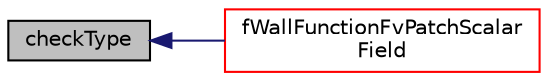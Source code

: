digraph "checkType"
{
  bgcolor="transparent";
  edge [fontname="Helvetica",fontsize="10",labelfontname="Helvetica",labelfontsize="10"];
  node [fontname="Helvetica",fontsize="10",shape=record];
  rankdir="LR";
  Node313 [label="checkType",height=0.2,width=0.4,color="black", fillcolor="grey75", style="filled", fontcolor="black"];
  Node313 -> Node314 [dir="back",color="midnightblue",fontsize="10",style="solid",fontname="Helvetica"];
  Node314 [label="fWallFunctionFvPatchScalar\lField",height=0.2,width=0.4,color="red",URL="$a32133.html#af17c171d6136c9ed81e1246352ec8984",tooltip="Construct from patch and internal field. "];
}
